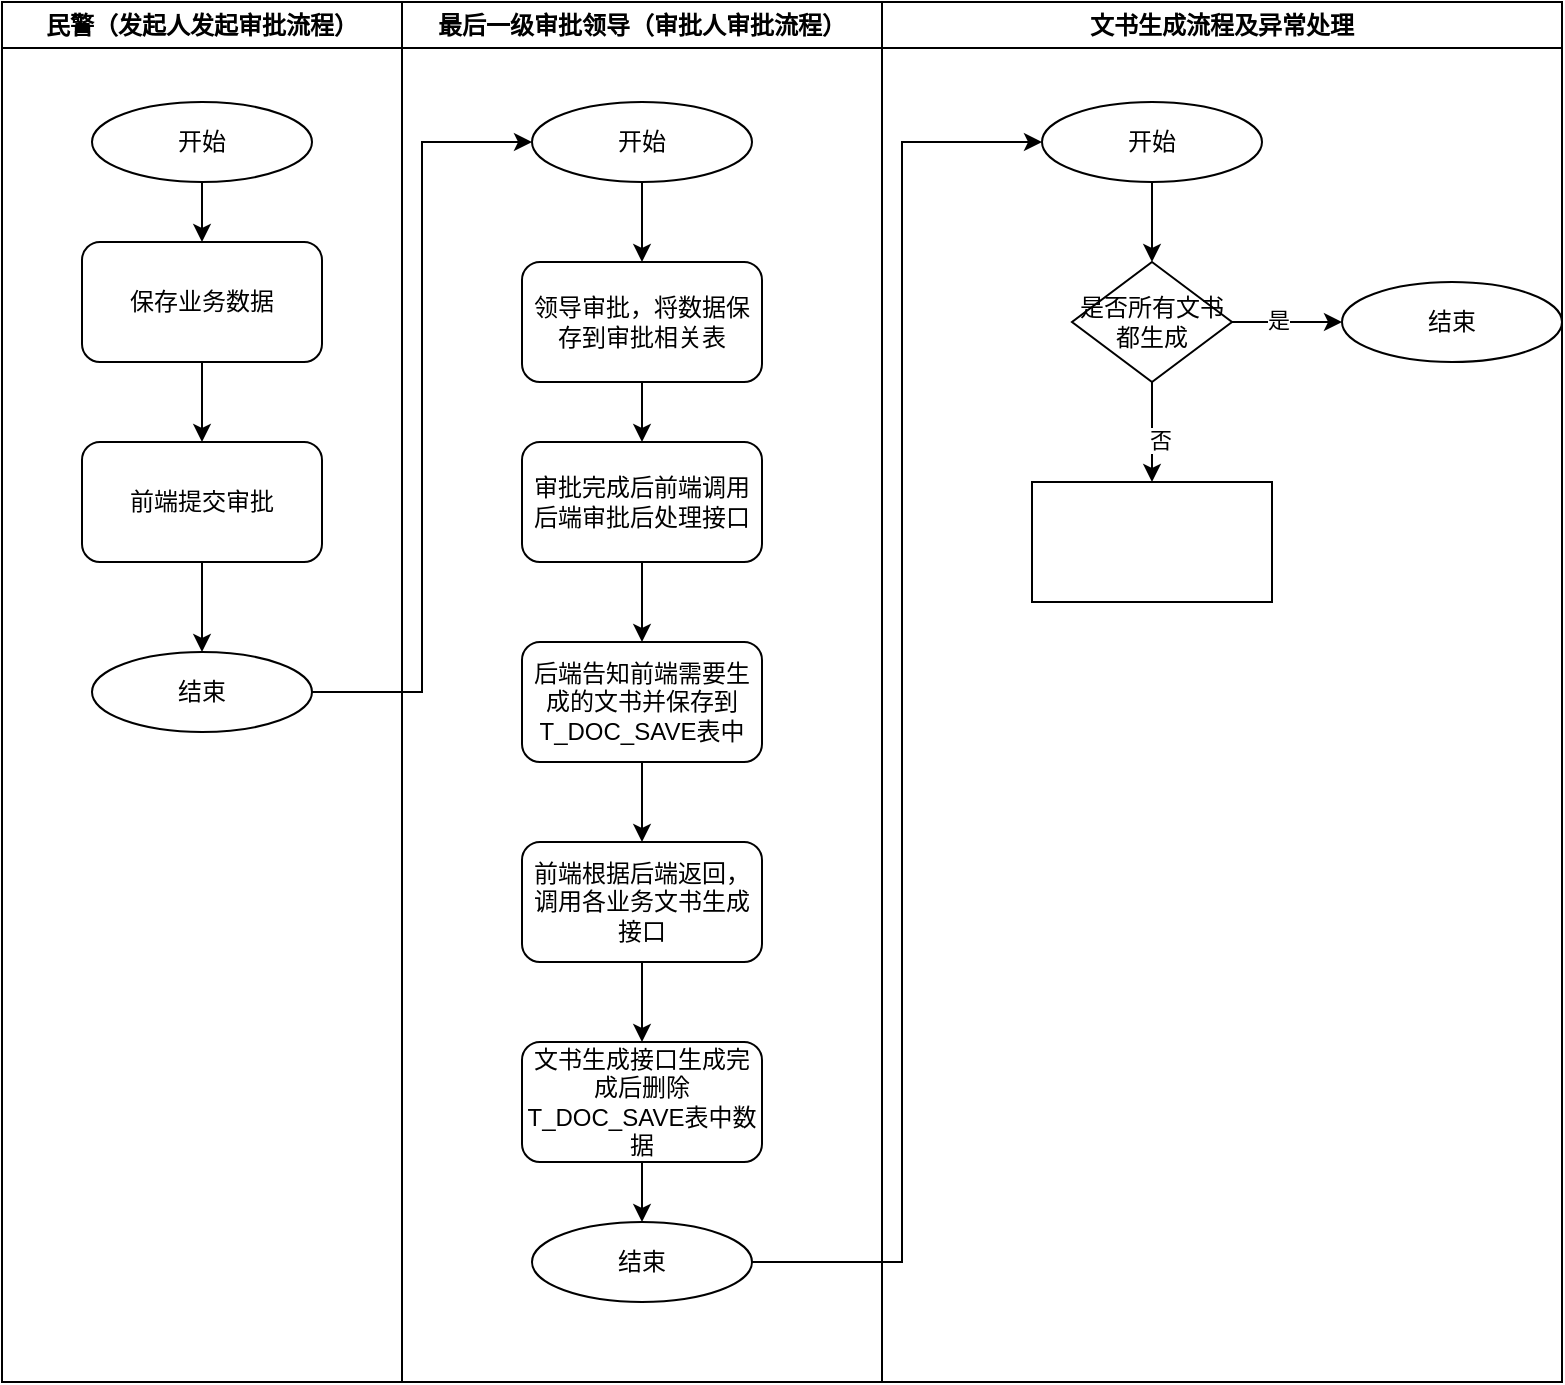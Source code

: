 <mxfile version="22.0.8" type="github">
  <diagram name="第 1 页" id="LQdozCUzeREpDvEhHPBl">
    <mxGraphModel dx="1562" dy="862" grid="1" gridSize="10" guides="1" tooltips="1" connect="1" arrows="1" fold="1" page="1" pageScale="1" pageWidth="827" pageHeight="1169" math="0" shadow="0">
      <root>
        <mxCell id="0" />
        <mxCell id="1" parent="0" />
        <mxCell id="T9YjubL9M0EGLn5qWtzr-3" value="" style="edgeStyle=orthogonalEdgeStyle;rounded=0;orthogonalLoop=1;jettySize=auto;html=1;" parent="1" source="T9YjubL9M0EGLn5qWtzr-1" target="T9YjubL9M0EGLn5qWtzr-2" edge="1">
          <mxGeometry relative="1" as="geometry" />
        </mxCell>
        <mxCell id="T9YjubL9M0EGLn5qWtzr-1" value="保存业务数据" style="rounded=1;whiteSpace=wrap;html=1;" parent="1" vertex="1">
          <mxGeometry x="80" y="200" width="120" height="60" as="geometry" />
        </mxCell>
        <mxCell id="CQb4Y2ikIRKzOgYr6Xi7-5" style="edgeStyle=orthogonalEdgeStyle;rounded=0;orthogonalLoop=1;jettySize=auto;html=1;exitX=0.5;exitY=1;exitDx=0;exitDy=0;entryX=0.5;entryY=0;entryDx=0;entryDy=0;" edge="1" parent="1" source="T9YjubL9M0EGLn5qWtzr-2" target="CQb4Y2ikIRKzOgYr6Xi7-4">
          <mxGeometry relative="1" as="geometry" />
        </mxCell>
        <mxCell id="T9YjubL9M0EGLn5qWtzr-2" value="前端提交审批" style="whiteSpace=wrap;html=1;rounded=1;" parent="1" vertex="1">
          <mxGeometry x="80" y="300" width="120" height="60" as="geometry" />
        </mxCell>
        <mxCell id="T9YjubL9M0EGLn5qWtzr-11" value="" style="edgeStyle=orthogonalEdgeStyle;rounded=0;orthogonalLoop=1;jettySize=auto;html=1;" parent="1" source="T9YjubL9M0EGLn5qWtzr-10" target="T9YjubL9M0EGLn5qWtzr-1" edge="1">
          <mxGeometry relative="1" as="geometry" />
        </mxCell>
        <mxCell id="T9YjubL9M0EGLn5qWtzr-10" value="开始" style="ellipse;whiteSpace=wrap;html=1;" parent="1" vertex="1">
          <mxGeometry x="85" y="130" width="110" height="40" as="geometry" />
        </mxCell>
        <mxCell id="CQb4Y2ikIRKzOgYr6Xi7-2" value="民警（发起人发起审批流程）" style="swimlane;whiteSpace=wrap;html=1;" vertex="1" parent="1">
          <mxGeometry x="40" y="80" width="200" height="690" as="geometry" />
        </mxCell>
        <mxCell id="CQb4Y2ikIRKzOgYr6Xi7-4" value="结束" style="ellipse;whiteSpace=wrap;html=1;" vertex="1" parent="CQb4Y2ikIRKzOgYr6Xi7-2">
          <mxGeometry x="45" y="325" width="110" height="40" as="geometry" />
        </mxCell>
        <mxCell id="CQb4Y2ikIRKzOgYr6Xi7-3" value="最后一级审批领导（审批人审批流程）" style="swimlane;whiteSpace=wrap;html=1;" vertex="1" parent="1">
          <mxGeometry x="240" y="80" width="240" height="690" as="geometry" />
        </mxCell>
        <mxCell id="CQb4Y2ikIRKzOgYr6Xi7-7" value="" style="edgeStyle=orthogonalEdgeStyle;rounded=0;orthogonalLoop=1;jettySize=auto;html=1;" edge="1" parent="CQb4Y2ikIRKzOgYr6Xi7-3" source="CQb4Y2ikIRKzOgYr6Xi7-6" target="T9YjubL9M0EGLn5qWtzr-4">
          <mxGeometry relative="1" as="geometry" />
        </mxCell>
        <mxCell id="CQb4Y2ikIRKzOgYr6Xi7-6" value="开始" style="ellipse;whiteSpace=wrap;html=1;" vertex="1" parent="CQb4Y2ikIRKzOgYr6Xi7-3">
          <mxGeometry x="65" y="50" width="110" height="40" as="geometry" />
        </mxCell>
        <mxCell id="T9YjubL9M0EGLn5qWtzr-4" value="领导审批，将数据保存到审批相关表" style="whiteSpace=wrap;html=1;rounded=1;" parent="CQb4Y2ikIRKzOgYr6Xi7-3" vertex="1">
          <mxGeometry x="60" y="130" width="120" height="60" as="geometry" />
        </mxCell>
        <mxCell id="T9YjubL9M0EGLn5qWtzr-6" value="审批完成后前端调用后端审批后处理接口" style="whiteSpace=wrap;html=1;rounded=1;" parent="CQb4Y2ikIRKzOgYr6Xi7-3" vertex="1">
          <mxGeometry x="60" y="220" width="120" height="60" as="geometry" />
        </mxCell>
        <mxCell id="T9YjubL9M0EGLn5qWtzr-7" value="" style="edgeStyle=orthogonalEdgeStyle;rounded=0;orthogonalLoop=1;jettySize=auto;html=1;" parent="CQb4Y2ikIRKzOgYr6Xi7-3" source="T9YjubL9M0EGLn5qWtzr-4" target="T9YjubL9M0EGLn5qWtzr-6" edge="1">
          <mxGeometry relative="1" as="geometry" />
        </mxCell>
        <mxCell id="T9YjubL9M0EGLn5qWtzr-8" value="后端告知前端需要生成的文书并保存到T_DOC_SAVE表中" style="whiteSpace=wrap;html=1;rounded=1;" parent="CQb4Y2ikIRKzOgYr6Xi7-3" vertex="1">
          <mxGeometry x="60" y="320" width="120" height="60" as="geometry" />
        </mxCell>
        <mxCell id="T9YjubL9M0EGLn5qWtzr-9" value="" style="edgeStyle=orthogonalEdgeStyle;rounded=0;orthogonalLoop=1;jettySize=auto;html=1;" parent="CQb4Y2ikIRKzOgYr6Xi7-3" source="T9YjubL9M0EGLn5qWtzr-6" target="T9YjubL9M0EGLn5qWtzr-8" edge="1">
          <mxGeometry relative="1" as="geometry" />
        </mxCell>
        <mxCell id="T9YjubL9M0EGLn5qWtzr-12" value="前端根据后端返回，调用各业务文书生成接口" style="whiteSpace=wrap;html=1;rounded=1;" parent="CQb4Y2ikIRKzOgYr6Xi7-3" vertex="1">
          <mxGeometry x="60" y="420" width="120" height="60" as="geometry" />
        </mxCell>
        <mxCell id="T9YjubL9M0EGLn5qWtzr-13" value="" style="edgeStyle=orthogonalEdgeStyle;rounded=0;orthogonalLoop=1;jettySize=auto;html=1;" parent="CQb4Y2ikIRKzOgYr6Xi7-3" source="T9YjubL9M0EGLn5qWtzr-8" target="T9YjubL9M0EGLn5qWtzr-12" edge="1">
          <mxGeometry relative="1" as="geometry" />
        </mxCell>
        <mxCell id="T9YjubL9M0EGLn5qWtzr-14" value="文书生成接口生成完成后删除T_DOC_SAVE表中数据" style="whiteSpace=wrap;html=1;rounded=1;" parent="CQb4Y2ikIRKzOgYr6Xi7-3" vertex="1">
          <mxGeometry x="60" y="520" width="120" height="60" as="geometry" />
        </mxCell>
        <mxCell id="T9YjubL9M0EGLn5qWtzr-15" value="" style="edgeStyle=orthogonalEdgeStyle;rounded=0;orthogonalLoop=1;jettySize=auto;html=1;" parent="CQb4Y2ikIRKzOgYr6Xi7-3" source="T9YjubL9M0EGLn5qWtzr-12" target="T9YjubL9M0EGLn5qWtzr-14" edge="1">
          <mxGeometry relative="1" as="geometry" />
        </mxCell>
        <mxCell id="T9YjubL9M0EGLn5qWtzr-16" value="结束" style="ellipse;whiteSpace=wrap;html=1;" parent="CQb4Y2ikIRKzOgYr6Xi7-3" vertex="1">
          <mxGeometry x="65" y="610" width="110" height="40" as="geometry" />
        </mxCell>
        <mxCell id="T9YjubL9M0EGLn5qWtzr-17" value="" style="edgeStyle=orthogonalEdgeStyle;rounded=0;orthogonalLoop=1;jettySize=auto;html=1;" parent="CQb4Y2ikIRKzOgYr6Xi7-3" source="T9YjubL9M0EGLn5qWtzr-14" target="T9YjubL9M0EGLn5qWtzr-16" edge="1">
          <mxGeometry relative="1" as="geometry" />
        </mxCell>
        <mxCell id="CQb4Y2ikIRKzOgYr6Xi7-8" style="edgeStyle=orthogonalEdgeStyle;rounded=0;orthogonalLoop=1;jettySize=auto;html=1;exitX=1;exitY=0.5;exitDx=0;exitDy=0;entryX=0;entryY=0.5;entryDx=0;entryDy=0;" edge="1" parent="1" source="CQb4Y2ikIRKzOgYr6Xi7-4" target="CQb4Y2ikIRKzOgYr6Xi7-6">
          <mxGeometry relative="1" as="geometry" />
        </mxCell>
        <mxCell id="CQb4Y2ikIRKzOgYr6Xi7-9" value="文书生成流程及异常处理" style="swimlane;whiteSpace=wrap;html=1;" vertex="1" parent="1">
          <mxGeometry x="480" y="80" width="340" height="690" as="geometry" />
        </mxCell>
        <mxCell id="CQb4Y2ikIRKzOgYr6Xi7-25" value="" style="edgeStyle=orthogonalEdgeStyle;rounded=0;orthogonalLoop=1;jettySize=auto;html=1;" edge="1" parent="CQb4Y2ikIRKzOgYr6Xi7-9" source="CQb4Y2ikIRKzOgYr6Xi7-11" target="CQb4Y2ikIRKzOgYr6Xi7-24">
          <mxGeometry relative="1" as="geometry" />
        </mxCell>
        <mxCell id="CQb4Y2ikIRKzOgYr6Xi7-11" value="开始" style="ellipse;whiteSpace=wrap;html=1;" vertex="1" parent="CQb4Y2ikIRKzOgYr6Xi7-9">
          <mxGeometry x="80" y="50" width="110" height="40" as="geometry" />
        </mxCell>
        <mxCell id="CQb4Y2ikIRKzOgYr6Xi7-27" value="" style="edgeStyle=orthogonalEdgeStyle;rounded=0;orthogonalLoop=1;jettySize=auto;html=1;" edge="1" parent="CQb4Y2ikIRKzOgYr6Xi7-9" source="CQb4Y2ikIRKzOgYr6Xi7-24" target="CQb4Y2ikIRKzOgYr6Xi7-26">
          <mxGeometry relative="1" as="geometry" />
        </mxCell>
        <mxCell id="CQb4Y2ikIRKzOgYr6Xi7-28" value="是" style="edgeLabel;html=1;align=center;verticalAlign=middle;resizable=0;points=[];" vertex="1" connectable="0" parent="CQb4Y2ikIRKzOgYr6Xi7-27">
          <mxGeometry x="-0.171" y="1" relative="1" as="geometry">
            <mxPoint as="offset" />
          </mxGeometry>
        </mxCell>
        <mxCell id="CQb4Y2ikIRKzOgYr6Xi7-30" value="" style="edgeStyle=orthogonalEdgeStyle;rounded=0;orthogonalLoop=1;jettySize=auto;html=1;" edge="1" parent="CQb4Y2ikIRKzOgYr6Xi7-9" source="CQb4Y2ikIRKzOgYr6Xi7-24" target="CQb4Y2ikIRKzOgYr6Xi7-29">
          <mxGeometry relative="1" as="geometry" />
        </mxCell>
        <mxCell id="CQb4Y2ikIRKzOgYr6Xi7-31" value="否" style="edgeLabel;html=1;align=center;verticalAlign=middle;resizable=0;points=[];" vertex="1" connectable="0" parent="CQb4Y2ikIRKzOgYr6Xi7-30">
          <mxGeometry x="0.152" y="4" relative="1" as="geometry">
            <mxPoint as="offset" />
          </mxGeometry>
        </mxCell>
        <mxCell id="CQb4Y2ikIRKzOgYr6Xi7-24" value="是否所有文书都生成" style="rhombus;whiteSpace=wrap;html=1;" vertex="1" parent="CQb4Y2ikIRKzOgYr6Xi7-9">
          <mxGeometry x="95" y="130" width="80" height="60" as="geometry" />
        </mxCell>
        <mxCell id="CQb4Y2ikIRKzOgYr6Xi7-26" value="结束" style="ellipse;whiteSpace=wrap;html=1;" vertex="1" parent="CQb4Y2ikIRKzOgYr6Xi7-9">
          <mxGeometry x="230" y="140" width="110" height="40" as="geometry" />
        </mxCell>
        <mxCell id="CQb4Y2ikIRKzOgYr6Xi7-29" value="" style="whiteSpace=wrap;html=1;" vertex="1" parent="CQb4Y2ikIRKzOgYr6Xi7-9">
          <mxGeometry x="75" y="240" width="120" height="60" as="geometry" />
        </mxCell>
        <mxCell id="CQb4Y2ikIRKzOgYr6Xi7-23" style="edgeStyle=orthogonalEdgeStyle;rounded=0;orthogonalLoop=1;jettySize=auto;html=1;exitX=1;exitY=0.5;exitDx=0;exitDy=0;entryX=0;entryY=0.5;entryDx=0;entryDy=0;" edge="1" parent="1" source="T9YjubL9M0EGLn5qWtzr-16" target="CQb4Y2ikIRKzOgYr6Xi7-11">
          <mxGeometry relative="1" as="geometry">
            <Array as="points">
              <mxPoint x="490" y="710" />
              <mxPoint x="490" y="150" />
            </Array>
          </mxGeometry>
        </mxCell>
      </root>
    </mxGraphModel>
  </diagram>
</mxfile>
